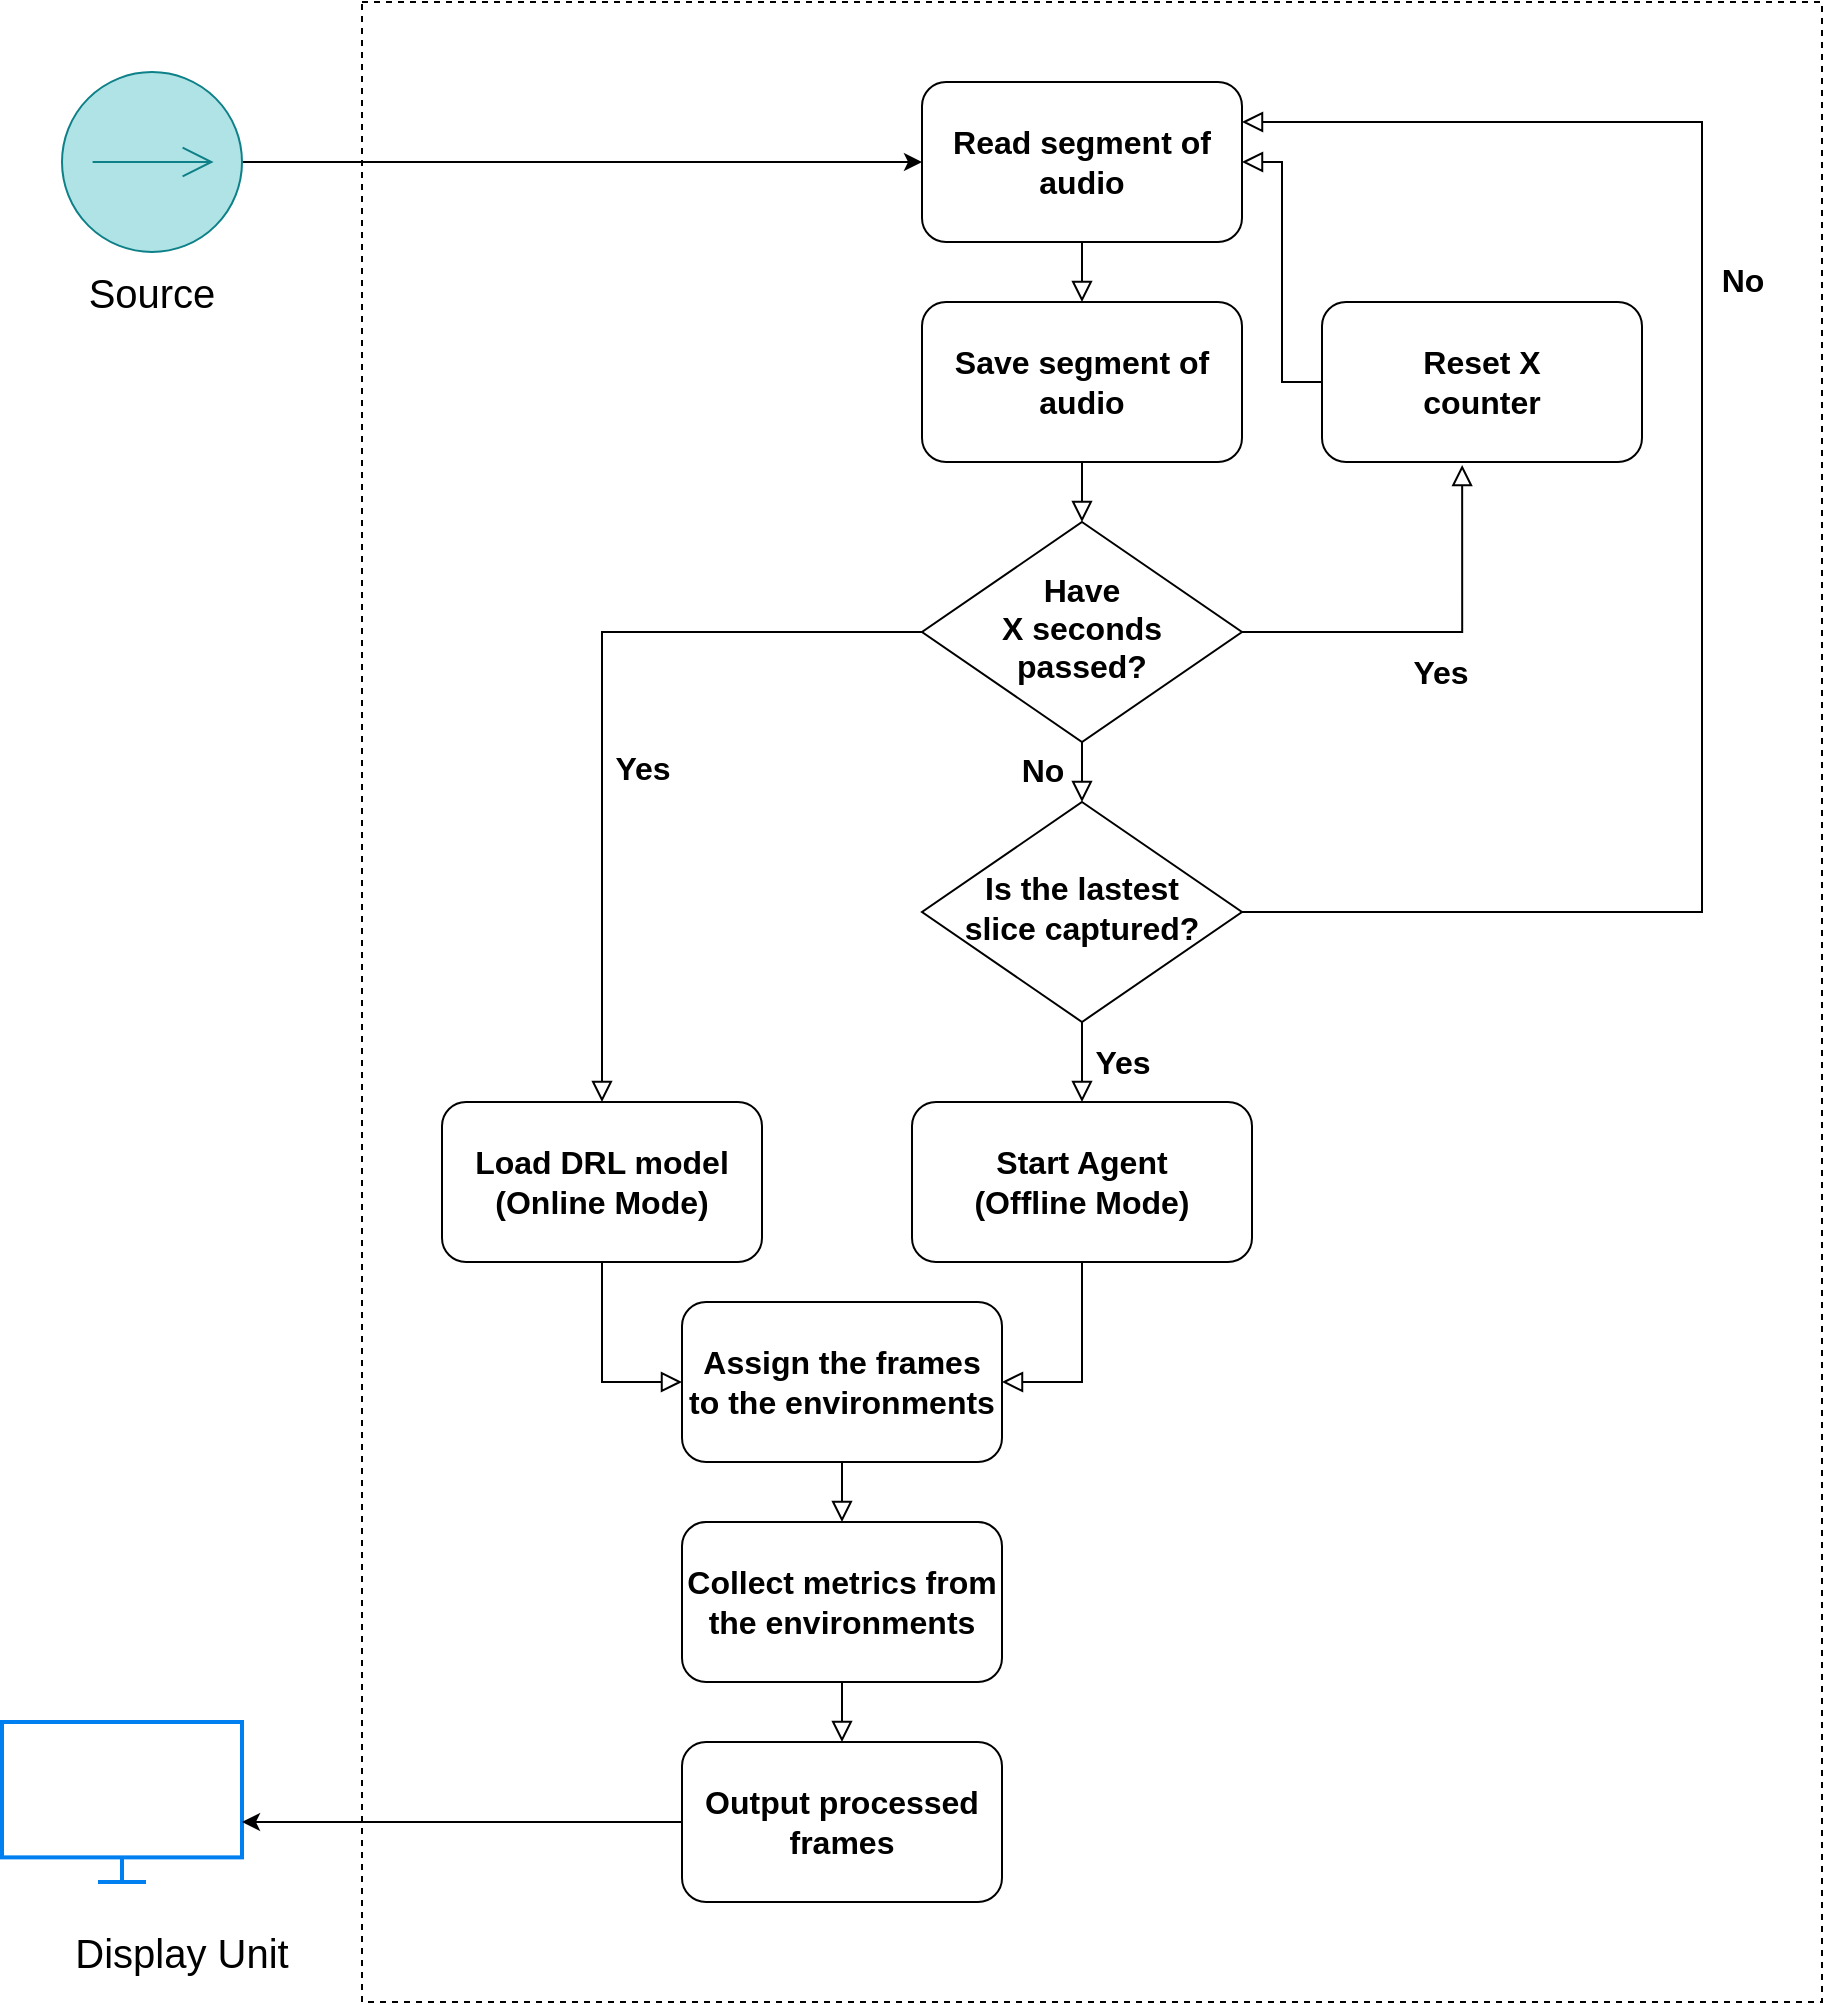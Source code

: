 <mxfile version="21.6.7" type="device">
  <diagram name="Page-1" id="yr50YA1ukTU3YOJ_4Lfw">
    <mxGraphModel dx="2810" dy="2240" grid="1" gridSize="10" guides="1" tooltips="1" connect="1" arrows="1" fold="1" page="1" pageScale="1" pageWidth="850" pageHeight="1100" math="0" shadow="0">
      <root>
        <mxCell id="0" />
        <mxCell id="1" parent="0" />
        <mxCell id="aDZ645ws1fKtsJkADAar-1" value="" style="rounded=0;whiteSpace=wrap;html=1;dashed=1;" vertex="1" parent="1">
          <mxGeometry x="-200" y="-160" width="730" height="1000" as="geometry" />
        </mxCell>
        <mxCell id="aDZ645ws1fKtsJkADAar-2" value="" style="html=1;verticalLabelPosition=bottom;align=center;labelBackgroundColor=#ffffff;verticalAlign=top;strokeWidth=2;strokeColor=#0080F0;shadow=0;dashed=0;shape=mxgraph.ios7.icons.monitor;" vertex="1" parent="1">
          <mxGeometry x="-380" y="700" width="120" height="80" as="geometry" />
        </mxCell>
        <mxCell id="aDZ645ws1fKtsJkADAar-3" value="Read segment of audio" style="rounded=1;whiteSpace=wrap;html=1;fontSize=16;glass=0;strokeWidth=1;shadow=0;fontStyle=1" vertex="1" parent="1">
          <mxGeometry x="80" y="-120" width="160" height="80" as="geometry" />
        </mxCell>
        <mxCell id="aDZ645ws1fKtsJkADAar-4" value="" style="rounded=0;html=1;jettySize=auto;orthogonalLoop=1;fontSize=11;endArrow=block;endFill=0;endSize=8;strokeWidth=1;shadow=0;labelBackgroundColor=none;edgeStyle=orthogonalEdgeStyle;exitX=0.5;exitY=1;exitDx=0;exitDy=0;entryX=0.5;entryY=0;entryDx=0;entryDy=0;" edge="1" parent="1" source="aDZ645ws1fKtsJkADAar-3" target="aDZ645ws1fKtsJkADAar-5">
          <mxGeometry relative="1" as="geometry">
            <mxPoint x="184" y="230" as="sourcePoint" />
            <mxPoint x="160" y="20" as="targetPoint" />
          </mxGeometry>
        </mxCell>
        <mxCell id="aDZ645ws1fKtsJkADAar-5" value="Save segment of audio" style="rounded=1;whiteSpace=wrap;html=1;fontSize=16;glass=0;strokeWidth=1;shadow=0;fontStyle=1" vertex="1" parent="1">
          <mxGeometry x="80" y="-10" width="160" height="80" as="geometry" />
        </mxCell>
        <mxCell id="aDZ645ws1fKtsJkADAar-6" value="" style="rounded=0;html=1;jettySize=auto;orthogonalLoop=1;fontSize=11;endArrow=block;endFill=0;endSize=8;strokeWidth=1;shadow=0;labelBackgroundColor=none;edgeStyle=orthogonalEdgeStyle;exitX=0.5;exitY=1;exitDx=0;exitDy=0;entryX=0.5;entryY=0;entryDx=0;entryDy=0;" edge="1" parent="1" source="aDZ645ws1fKtsJkADAar-5" target="aDZ645ws1fKtsJkADAar-7">
          <mxGeometry relative="1" as="geometry">
            <mxPoint x="170" y="-30" as="sourcePoint" />
            <mxPoint x="160" y="130" as="targetPoint" />
          </mxGeometry>
        </mxCell>
        <mxCell id="aDZ645ws1fKtsJkADAar-7" value="Have&lt;br style=&quot;border-color: var(--border-color); font-size: 16px;&quot;&gt;X seconds&lt;br style=&quot;border-color: var(--border-color); font-size: 16px;&quot;&gt;passed?" style="rhombus;whiteSpace=wrap;html=1;shadow=0;fontFamily=Helvetica;fontSize=16;align=center;strokeWidth=1;spacing=6;spacingTop=-4;fontStyle=1" vertex="1" parent="1">
          <mxGeometry x="80" y="100" width="160" height="110" as="geometry" />
        </mxCell>
        <mxCell id="aDZ645ws1fKtsJkADAar-8" value="&lt;font style=&quot;font-size: 16px;&quot;&gt;&lt;b&gt;No&lt;/b&gt;&lt;/font&gt;" style="edgeStyle=orthogonalEdgeStyle;rounded=0;html=1;jettySize=auto;orthogonalLoop=1;fontSize=11;endArrow=block;endFill=0;endSize=8;strokeWidth=1;shadow=0;labelBackgroundColor=none;exitX=0.5;exitY=1;exitDx=0;exitDy=0;entryX=0.5;entryY=0;entryDx=0;entryDy=0;" edge="1" parent="1" source="aDZ645ws1fKtsJkADAar-7" target="aDZ645ws1fKtsJkADAar-9">
          <mxGeometry x="0.006" y="-20" relative="1" as="geometry">
            <mxPoint y="-1" as="offset" />
            <mxPoint x="250" y="420" as="sourcePoint" />
            <mxPoint x="180" y="350" as="targetPoint" />
            <Array as="points" />
          </mxGeometry>
        </mxCell>
        <mxCell id="aDZ645ws1fKtsJkADAar-9" value="Is the lastest&lt;br&gt;slice captured?" style="rhombus;whiteSpace=wrap;html=1;shadow=0;fontFamily=Helvetica;fontSize=16;align=center;strokeWidth=1;spacing=6;spacingTop=-4;fontStyle=1" vertex="1" parent="1">
          <mxGeometry x="80" y="240" width="160" height="110" as="geometry" />
        </mxCell>
        <mxCell id="aDZ645ws1fKtsJkADAar-10" value="&lt;font style=&quot;font-size: 16px;&quot;&gt;&lt;b&gt;Yes&lt;/b&gt;&lt;/font&gt;" style="edgeStyle=orthogonalEdgeStyle;rounded=0;html=1;jettySize=auto;orthogonalLoop=1;fontSize=11;endArrow=block;endFill=0;endSize=8;strokeWidth=1;shadow=0;labelBackgroundColor=none;exitX=1;exitY=0.5;exitDx=0;exitDy=0;entryX=0.438;entryY=1.019;entryDx=0;entryDy=0;entryPerimeter=0;" edge="1" parent="1" source="aDZ645ws1fKtsJkADAar-7" target="aDZ645ws1fKtsJkADAar-25">
          <mxGeometry x="0.016" y="-20" relative="1" as="geometry">
            <mxPoint as="offset" />
            <mxPoint x="390" y="330" as="sourcePoint" />
            <mxPoint x="340" y="-10" as="targetPoint" />
            <Array as="points">
              <mxPoint x="350" y="155" />
            </Array>
          </mxGeometry>
        </mxCell>
        <mxCell id="aDZ645ws1fKtsJkADAar-11" value="&lt;font style=&quot;font-size: 16px;&quot;&gt;&lt;b&gt;Yes&lt;/b&gt;&lt;/font&gt;" style="edgeStyle=orthogonalEdgeStyle;rounded=0;html=1;jettySize=auto;orthogonalLoop=1;fontSize=11;endArrow=block;endFill=0;endSize=8;strokeWidth=1;shadow=0;labelBackgroundColor=none;exitX=0;exitY=0.5;exitDx=0;exitDy=0;entryX=0.5;entryY=0;entryDx=0;entryDy=0;" edge="1" parent="1" source="aDZ645ws1fKtsJkADAar-7" target="aDZ645ws1fKtsJkADAar-12">
          <mxGeometry x="0.153" y="20" relative="1" as="geometry">
            <mxPoint as="offset" />
            <mxPoint x="250" y="230" as="sourcePoint" />
            <mxPoint x="160" y="360" as="targetPoint" />
          </mxGeometry>
        </mxCell>
        <mxCell id="aDZ645ws1fKtsJkADAar-12" value="Load DRL model&lt;br style=&quot;font-size: 16px;&quot;&gt;(Online Mode)" style="rounded=1;whiteSpace=wrap;html=1;fontSize=16;glass=0;strokeWidth=1;shadow=0;fontStyle=1" vertex="1" parent="1">
          <mxGeometry x="-160" y="390" width="160" height="80" as="geometry" />
        </mxCell>
        <mxCell id="aDZ645ws1fKtsJkADAar-13" value="" style="rounded=0;html=1;jettySize=auto;orthogonalLoop=1;fontSize=11;endArrow=block;endFill=0;endSize=8;strokeWidth=1;shadow=0;labelBackgroundColor=none;edgeStyle=orthogonalEdgeStyle;exitX=0.5;exitY=1;exitDx=0;exitDy=0;entryX=0;entryY=0.5;entryDx=0;entryDy=0;" edge="1" parent="1" source="aDZ645ws1fKtsJkADAar-12" target="aDZ645ws1fKtsJkADAar-14">
          <mxGeometry relative="1" as="geometry">
            <mxPoint x="170" y="290" as="sourcePoint" />
            <mxPoint x="160" y="480" as="targetPoint" />
          </mxGeometry>
        </mxCell>
        <mxCell id="aDZ645ws1fKtsJkADAar-14" value="Assign the frames to the environments" style="rounded=1;whiteSpace=wrap;html=1;fontSize=16;glass=0;strokeWidth=1;shadow=0;fontStyle=1" vertex="1" parent="1">
          <mxGeometry x="-40" y="490" width="160" height="80" as="geometry" />
        </mxCell>
        <mxCell id="aDZ645ws1fKtsJkADAar-15" value="" style="rounded=0;html=1;jettySize=auto;orthogonalLoop=1;fontSize=11;endArrow=block;endFill=0;endSize=8;strokeWidth=1;shadow=0;labelBackgroundColor=none;edgeStyle=orthogonalEdgeStyle;exitX=0.5;exitY=1;exitDx=0;exitDy=0;entryX=0.5;entryY=0;entryDx=0;entryDy=0;" edge="1" parent="1" source="aDZ645ws1fKtsJkADAar-14" target="aDZ645ws1fKtsJkADAar-24">
          <mxGeometry relative="1" as="geometry">
            <mxPoint x="170" y="630" as="sourcePoint" />
            <mxPoint x="170" y="830" as="targetPoint" />
          </mxGeometry>
        </mxCell>
        <mxCell id="aDZ645ws1fKtsJkADAar-16" value="&lt;font style=&quot;font-size: 16px;&quot;&gt;&lt;b&gt;Yes&lt;/b&gt;&lt;/font&gt;" style="edgeStyle=orthogonalEdgeStyle;rounded=0;html=1;jettySize=auto;orthogonalLoop=1;fontSize=11;endArrow=block;endFill=0;endSize=8;strokeWidth=1;shadow=0;labelBackgroundColor=none;exitX=0.5;exitY=1;exitDx=0;exitDy=0;entryX=0.5;entryY=0;entryDx=0;entryDy=0;" edge="1" parent="1" source="aDZ645ws1fKtsJkADAar-9" target="aDZ645ws1fKtsJkADAar-17">
          <mxGeometry y="20" relative="1" as="geometry">
            <mxPoint as="offset" />
            <mxPoint x="170" y="290" as="sourcePoint" />
            <mxPoint x="400" y="340" as="targetPoint" />
          </mxGeometry>
        </mxCell>
        <mxCell id="aDZ645ws1fKtsJkADAar-17" value="Start Agent&lt;br style=&quot;font-size: 16px;&quot;&gt;(Offline Mode)" style="rounded=1;whiteSpace=wrap;html=1;fontSize=16;glass=0;strokeWidth=1;shadow=0;fontStyle=1" vertex="1" parent="1">
          <mxGeometry x="75" y="390" width="170" height="80" as="geometry" />
        </mxCell>
        <mxCell id="aDZ645ws1fKtsJkADAar-18" value="" style="rounded=0;html=1;jettySize=auto;orthogonalLoop=1;fontSize=11;endArrow=block;endFill=0;endSize=8;strokeWidth=1;shadow=0;labelBackgroundColor=none;edgeStyle=orthogonalEdgeStyle;exitX=0.5;exitY=1;exitDx=0;exitDy=0;entryX=1;entryY=0.5;entryDx=0;entryDy=0;" edge="1" parent="1" source="aDZ645ws1fKtsJkADAar-17" target="aDZ645ws1fKtsJkADAar-14">
          <mxGeometry relative="1" as="geometry">
            <mxPoint x="170" y="560" as="sourcePoint" />
            <mxPoint x="170" y="640" as="targetPoint" />
          </mxGeometry>
        </mxCell>
        <mxCell id="aDZ645ws1fKtsJkADAar-19" value="" style="endArrow=classic;html=1;rounded=0;exitX=1;exitY=0.5;exitDx=0;exitDy=0;entryX=0;entryY=0.5;entryDx=0;entryDy=0;exitPerimeter=0;" edge="1" parent="1" target="aDZ645ws1fKtsJkADAar-3" source="aDZ645ws1fKtsJkADAar-27">
          <mxGeometry width="50" height="50" relative="1" as="geometry">
            <mxPoint x="-240" y="-80" as="sourcePoint" />
            <mxPoint x="-140" y="50" as="targetPoint" />
          </mxGeometry>
        </mxCell>
        <mxCell id="aDZ645ws1fKtsJkADAar-20" value="Output processed frames" style="rounded=1;whiteSpace=wrap;html=1;fontSize=16;glass=0;strokeWidth=1;shadow=0;fontStyle=1" vertex="1" parent="1">
          <mxGeometry x="-40" y="710" width="160" height="80" as="geometry" />
        </mxCell>
        <mxCell id="aDZ645ws1fKtsJkADAar-21" value="" style="rounded=0;html=1;jettySize=auto;orthogonalLoop=1;fontSize=11;endArrow=block;endFill=0;endSize=8;strokeWidth=1;shadow=0;labelBackgroundColor=none;edgeStyle=orthogonalEdgeStyle;exitX=0.5;exitY=1;exitDx=0;exitDy=0;entryX=0.5;entryY=0;entryDx=0;entryDy=0;" edge="1" parent="1" source="aDZ645ws1fKtsJkADAar-24" target="aDZ645ws1fKtsJkADAar-20">
          <mxGeometry relative="1" as="geometry">
            <mxPoint x="310" y="800" as="sourcePoint" />
            <mxPoint x="310" y="880" as="targetPoint" />
          </mxGeometry>
        </mxCell>
        <mxCell id="aDZ645ws1fKtsJkADAar-22" value="&lt;font style=&quot;font-size: 16px;&quot;&gt;&lt;b&gt;No&lt;/b&gt;&lt;/font&gt;" style="edgeStyle=orthogonalEdgeStyle;rounded=0;html=1;jettySize=auto;orthogonalLoop=1;fontSize=11;endArrow=block;endFill=0;endSize=8;strokeWidth=1;shadow=0;labelBackgroundColor=none;exitX=1;exitY=0.5;exitDx=0;exitDy=0;entryX=1;entryY=0.25;entryDx=0;entryDy=0;" edge="1" parent="1" source="aDZ645ws1fKtsJkADAar-9" target="aDZ645ws1fKtsJkADAar-3">
          <mxGeometry x="0.278" y="-20" relative="1" as="geometry">
            <mxPoint as="offset" />
            <mxPoint x="590" y="365" as="sourcePoint" />
            <mxPoint x="470" y="-210" as="targetPoint" />
            <Array as="points">
              <mxPoint x="470" y="295" />
              <mxPoint x="470" y="-100" />
            </Array>
          </mxGeometry>
        </mxCell>
        <mxCell id="aDZ645ws1fKtsJkADAar-23" value="" style="endArrow=classic;html=1;rounded=0;exitX=0;exitY=0.5;exitDx=0;exitDy=0;" edge="1" parent="1" source="aDZ645ws1fKtsJkADAar-20">
          <mxGeometry width="50" height="50" relative="1" as="geometry">
            <mxPoint x="-50" y="959.66" as="sourcePoint" />
            <mxPoint x="-260" y="750" as="targetPoint" />
            <Array as="points" />
          </mxGeometry>
        </mxCell>
        <mxCell id="aDZ645ws1fKtsJkADAar-24" value="Collect metrics from the environments" style="rounded=1;whiteSpace=wrap;html=1;fontSize=16;glass=0;strokeWidth=1;shadow=0;fontStyle=1" vertex="1" parent="1">
          <mxGeometry x="-40" y="600" width="160" height="80" as="geometry" />
        </mxCell>
        <mxCell id="aDZ645ws1fKtsJkADAar-25" value="Reset X&lt;br&gt;counter" style="rounded=1;whiteSpace=wrap;html=1;fontSize=16;glass=0;strokeWidth=1;shadow=0;fontStyle=1" vertex="1" parent="1">
          <mxGeometry x="280" y="-10" width="160" height="80" as="geometry" />
        </mxCell>
        <mxCell id="aDZ645ws1fKtsJkADAar-26" value="" style="rounded=0;html=1;jettySize=auto;orthogonalLoop=1;fontSize=11;endArrow=block;endFill=0;endSize=8;strokeWidth=1;shadow=0;labelBackgroundColor=none;edgeStyle=orthogonalEdgeStyle;exitX=0;exitY=0.5;exitDx=0;exitDy=0;entryX=1;entryY=0.5;entryDx=0;entryDy=0;" edge="1" parent="1" source="aDZ645ws1fKtsJkADAar-25" target="aDZ645ws1fKtsJkADAar-3">
          <mxGeometry relative="1" as="geometry">
            <mxPoint x="170" y="-30" as="sourcePoint" />
            <mxPoint x="170" as="targetPoint" />
          </mxGeometry>
        </mxCell>
        <mxCell id="aDZ645ws1fKtsJkADAar-27" value="" style="pointerEvents=1;verticalLabelPosition=bottom;shadow=0;dashed=0;align=center;html=1;verticalAlign=top;shape=mxgraph.electrical.signal_sources.source;aspect=fixed;points=[[0.5,0,0],[1,0.5,0],[0.5,1,0],[0,0.5,0]];elSignalType=dc1;fillColor=#b0e3e6;strokeColor=#0e8088;" vertex="1" parent="1">
          <mxGeometry x="-350" y="-125" width="90" height="90" as="geometry" />
        </mxCell>
        <mxCell id="aDZ645ws1fKtsJkADAar-28" value="Source" style="text;html=1;strokeColor=none;fillColor=none;align=center;verticalAlign=middle;whiteSpace=wrap;rounded=0;fontSize=20;" vertex="1" parent="1">
          <mxGeometry x="-365" y="-30" width="120" height="30" as="geometry" />
        </mxCell>
        <mxCell id="aDZ645ws1fKtsJkADAar-29" value="Display Unit" style="text;html=1;strokeColor=none;fillColor=none;align=center;verticalAlign=middle;whiteSpace=wrap;rounded=0;fontSize=20;" vertex="1" parent="1">
          <mxGeometry x="-350" y="800" width="120" height="30" as="geometry" />
        </mxCell>
      </root>
    </mxGraphModel>
  </diagram>
</mxfile>
